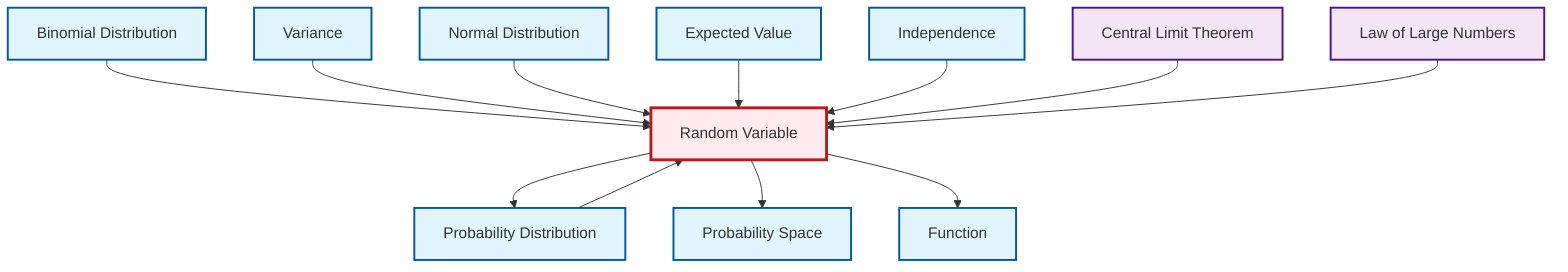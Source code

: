 graph TD
    classDef definition fill:#e1f5fe,stroke:#01579b,stroke-width:2px
    classDef theorem fill:#f3e5f5,stroke:#4a148c,stroke-width:2px
    classDef axiom fill:#fff3e0,stroke:#e65100,stroke-width:2px
    classDef example fill:#e8f5e9,stroke:#1b5e20,stroke-width:2px
    classDef current fill:#ffebee,stroke:#b71c1c,stroke-width:3px
    def-variance["Variance"]:::definition
    thm-central-limit["Central Limit Theorem"]:::theorem
    thm-law-of-large-numbers["Law of Large Numbers"]:::theorem
    def-binomial-distribution["Binomial Distribution"]:::definition
    def-expectation["Expected Value"]:::definition
    def-function["Function"]:::definition
    def-independence["Independence"]:::definition
    def-normal-distribution["Normal Distribution"]:::definition
    def-probability-distribution["Probability Distribution"]:::definition
    def-probability-space["Probability Space"]:::definition
    def-random-variable["Random Variable"]:::definition
    def-random-variable --> def-probability-distribution
    def-binomial-distribution --> def-random-variable
    def-variance --> def-random-variable
    def-normal-distribution --> def-random-variable
    def-expectation --> def-random-variable
    def-random-variable --> def-probability-space
    def-independence --> def-random-variable
    def-random-variable --> def-function
    thm-central-limit --> def-random-variable
    def-probability-distribution --> def-random-variable
    thm-law-of-large-numbers --> def-random-variable
    class def-random-variable current